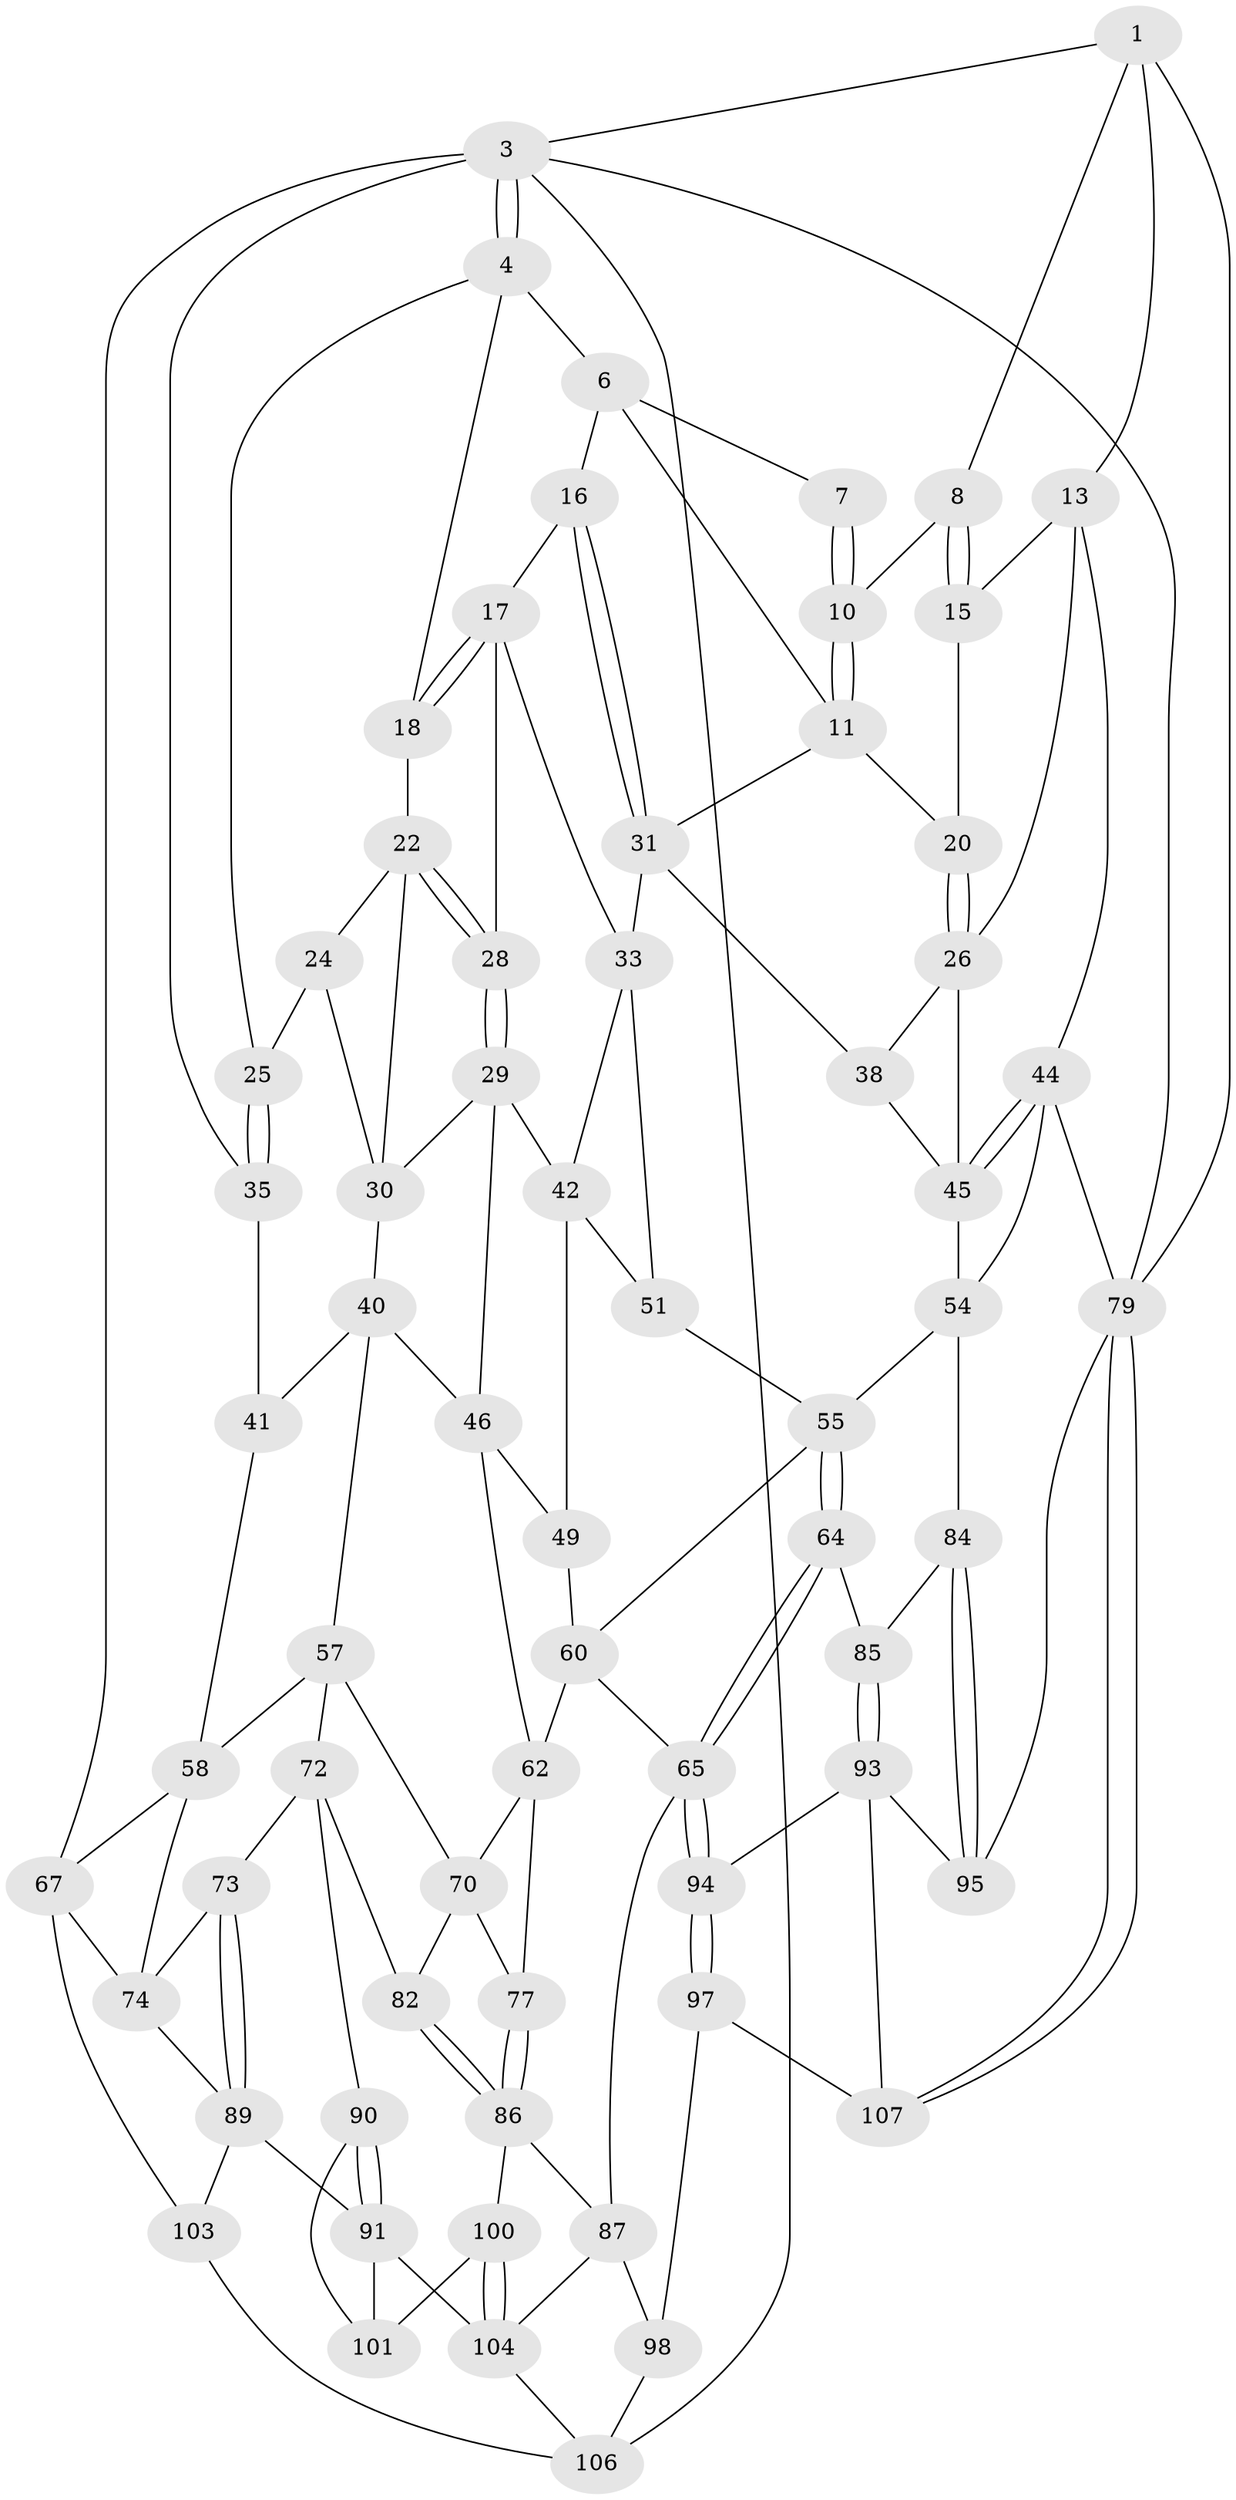 // Generated by graph-tools (version 1.1) at 2025/24/03/03/25 07:24:32]
// undirected, 67 vertices, 143 edges
graph export_dot {
graph [start="1"]
  node [color=gray90,style=filled];
  1 [pos="+1+0",super="+2"];
  3 [pos="+0+0",super="+69"];
  4 [pos="+0.13266809873368793+0",super="+5"];
  6 [pos="+0.5832607302307871+0",super="+12"];
  7 [pos="+0.9259232476557527+0"];
  8 [pos="+0.9685897152769156+0.04618595224779603",super="+9"];
  10 [pos="+0.8499679913681396+0.02907642941717335"];
  11 [pos="+0.715278753983714+0.08454342350326383",super="+21"];
  13 [pos="+1+0.1991362364086624",super="+14"];
  15 [pos="+0.9656550035891475+0.09365089111868617",super="+19"];
  16 [pos="+0.5413179238687525+0.09598600160048631"];
  17 [pos="+0.4633429813015325+0.12814619003083103",super="+27"];
  18 [pos="+0.33893495617212926+0"];
  20 [pos="+0.853630866685846+0.15520726548225058"];
  22 [pos="+0.3379301302281335+0.11307410980905892",super="+23"];
  24 [pos="+0.1862716515084357+0.12987937879864594"];
  25 [pos="+0.16479898479056024+0.08233913285443835"];
  26 [pos="+0.8764936627126861+0.1949586567540631",super="+37"];
  28 [pos="+0.40859784233141466+0.17653018930751427"];
  29 [pos="+0.3421638857286802+0.22139365560846525",super="+43"];
  30 [pos="+0.31176217260911127+0.2283055290247695",super="+39"];
  31 [pos="+0.6544142933757294+0.273201086886261",super="+32"];
  33 [pos="+0.5474662501341728+0.29226867022928993",super="+34"];
  35 [pos="+0.03981515912052746+0.20701084916792176",super="+36"];
  38 [pos="+0.6972141405569989+0.3446008445156405"];
  40 [pos="+0.2185609957668776+0.3253437668752147",super="+47"];
  41 [pos="+0.15266484287083043+0.2909924373887069",super="+52"];
  42 [pos="+0.4582454174570789+0.29251812857111636",super="+48"];
  44 [pos="+1+0.35914997746794314",super="+75"];
  45 [pos="+1+0.33279232481239196",super="+53"];
  46 [pos="+0.22898585229056806+0.39433841906515704",super="+50"];
  49 [pos="+0.4084220415253675+0.4305963616673905"];
  51 [pos="+0.4869792518649756+0.3997180473021763"];
  54 [pos="+0.7182403109604674+0.43419042508685507",super="+76"];
  55 [pos="+0.6988084782470111+0.49647020753096943",super="+56"];
  57 [pos="+0.21219071027348907+0.40240541171539146",super="+71"];
  58 [pos="+0.11316887508144223+0.449970593464202",super="+59"];
  60 [pos="+0.44655873479225167+0.48616586339994033",super="+61"];
  62 [pos="+0.4305999569499892+0.6063238705541257",super="+63"];
  64 [pos="+0.6993355201301699+0.515325715526758"];
  65 [pos="+0.5380034826255117+0.6359858803869085",super="+66"];
  67 [pos="+0+0.7701056887365625",super="+68"];
  70 [pos="+0.3024448867482411+0.6062942283542793",super="+78"];
  72 [pos="+0.24005126459727336+0.65148015010992",super="+83"];
  73 [pos="+0.2089880482582833+0.6524460184519671"];
  74 [pos="+0.10439983944234726+0.5661165157222828",super="+81"];
  77 [pos="+0.4266711371337371+0.6085767261461084"];
  79 [pos="+1+1",super="+80"];
  82 [pos="+0.2830792400311138+0.7038547175228821"];
  84 [pos="+0.7965907537576019+0.5955226153036888"];
  85 [pos="+0.7358316549692354+0.565052657479792"];
  86 [pos="+0.343901728059086+0.7372940845293643",super="+88"];
  87 [pos="+0.4348566201431759+0.8352129170389125",super="+99"];
  89 [pos="+0.09190241503730914+0.7453310047425219",super="+92"];
  90 [pos="+0.237773269129614+0.7557188477828441"];
  91 [pos="+0.17943600252072187+0.8009146528589697",super="+102"];
  93 [pos="+0.694552717749444+0.8371958945959913",super="+96"];
  94 [pos="+0.6472649458718893+0.8392438129649188"];
  95 [pos="+0.9199081052152889+0.7902838933902459"];
  97 [pos="+0.5851529649872201+0.8696557252573573",super="+108"];
  98 [pos="+0.5152332011132719+0.8932295081219973",super="+109"];
  100 [pos="+0.3332386110808229+0.8079262973030922"];
  101 [pos="+0.2902751304277454+0.801035874134486"];
  103 [pos="+0.08870646172568263+0.9197753703531266"];
  104 [pos="+0.232667671380528+0.8862245189966107",super="+105"];
  106 [pos="+0.24409089433098602+1",super="+110"];
  107 [pos="+0.8430203637291471+1"];
  1 -- 8;
  1 -- 3;
  1 -- 13;
  1 -- 79;
  3 -- 4;
  3 -- 4;
  3 -- 35;
  3 -- 106;
  3 -- 79;
  3 -- 67;
  4 -- 25;
  4 -- 18;
  4 -- 6;
  6 -- 7;
  6 -- 16;
  6 -- 11;
  7 -- 10;
  7 -- 10;
  8 -- 15 [weight=2];
  8 -- 15;
  8 -- 10;
  10 -- 11;
  10 -- 11;
  11 -- 20;
  11 -- 31;
  13 -- 44;
  13 -- 26;
  13 -- 15;
  15 -- 20;
  16 -- 17;
  16 -- 31;
  16 -- 31;
  17 -- 18;
  17 -- 18;
  17 -- 28;
  17 -- 33;
  18 -- 22;
  20 -- 26;
  20 -- 26;
  22 -- 28;
  22 -- 28;
  22 -- 24;
  22 -- 30;
  24 -- 25;
  24 -- 30;
  25 -- 35;
  25 -- 35;
  26 -- 45;
  26 -- 38;
  28 -- 29;
  28 -- 29;
  29 -- 30;
  29 -- 42;
  29 -- 46;
  30 -- 40;
  31 -- 33;
  31 -- 38;
  33 -- 51;
  33 -- 42;
  35 -- 41 [weight=2];
  38 -- 45;
  40 -- 41;
  40 -- 57;
  40 -- 46;
  41 -- 58;
  42 -- 49;
  42 -- 51;
  44 -- 45;
  44 -- 45;
  44 -- 54;
  44 -- 79;
  45 -- 54;
  46 -- 49;
  46 -- 62;
  49 -- 60;
  51 -- 55;
  54 -- 55;
  54 -- 84;
  55 -- 64;
  55 -- 64;
  55 -- 60;
  57 -- 58;
  57 -- 72;
  57 -- 70;
  58 -- 74;
  58 -- 67;
  60 -- 65;
  60 -- 62;
  62 -- 77;
  62 -- 70;
  64 -- 65;
  64 -- 65;
  64 -- 85;
  65 -- 94;
  65 -- 94;
  65 -- 87;
  67 -- 74;
  67 -- 103;
  70 -- 82;
  70 -- 77;
  72 -- 73;
  72 -- 82;
  72 -- 90;
  73 -- 74;
  73 -- 89;
  73 -- 89;
  74 -- 89;
  77 -- 86;
  77 -- 86;
  79 -- 107;
  79 -- 107;
  79 -- 95;
  82 -- 86;
  82 -- 86;
  84 -- 85;
  84 -- 95;
  84 -- 95;
  85 -- 93;
  85 -- 93;
  86 -- 100;
  86 -- 87;
  87 -- 104;
  87 -- 98;
  89 -- 91;
  89 -- 103;
  90 -- 91;
  90 -- 91;
  90 -- 101;
  91 -- 104;
  91 -- 101;
  93 -- 94;
  93 -- 107;
  93 -- 95;
  94 -- 97;
  94 -- 97;
  97 -- 98 [weight=2];
  97 -- 107;
  98 -- 106;
  100 -- 101;
  100 -- 104;
  100 -- 104;
  103 -- 106;
  104 -- 106;
}
